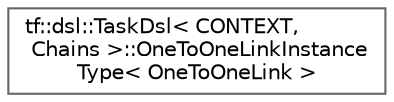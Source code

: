 digraph "类继承关系图"
{
 // LATEX_PDF_SIZE
  bgcolor="transparent";
  edge [fontname=Helvetica,fontsize=10,labelfontname=Helvetica,labelfontsize=10];
  node [fontname=Helvetica,fontsize=10,shape=box,height=0.2,width=0.4];
  rankdir="LR";
  Node0 [id="Node000000",label="tf::dsl::TaskDsl\< CONTEXT,\l Chains \>::OneToOneLinkInstance\lType\< OneToOneLink \>",height=0.2,width=0.4,color="grey40", fillcolor="white", style="filled",URL="$structtf_1_1dsl_1_1_task_dsl_1_1_one_to_one_link_instance_type.html",tooltip=" "];
}
